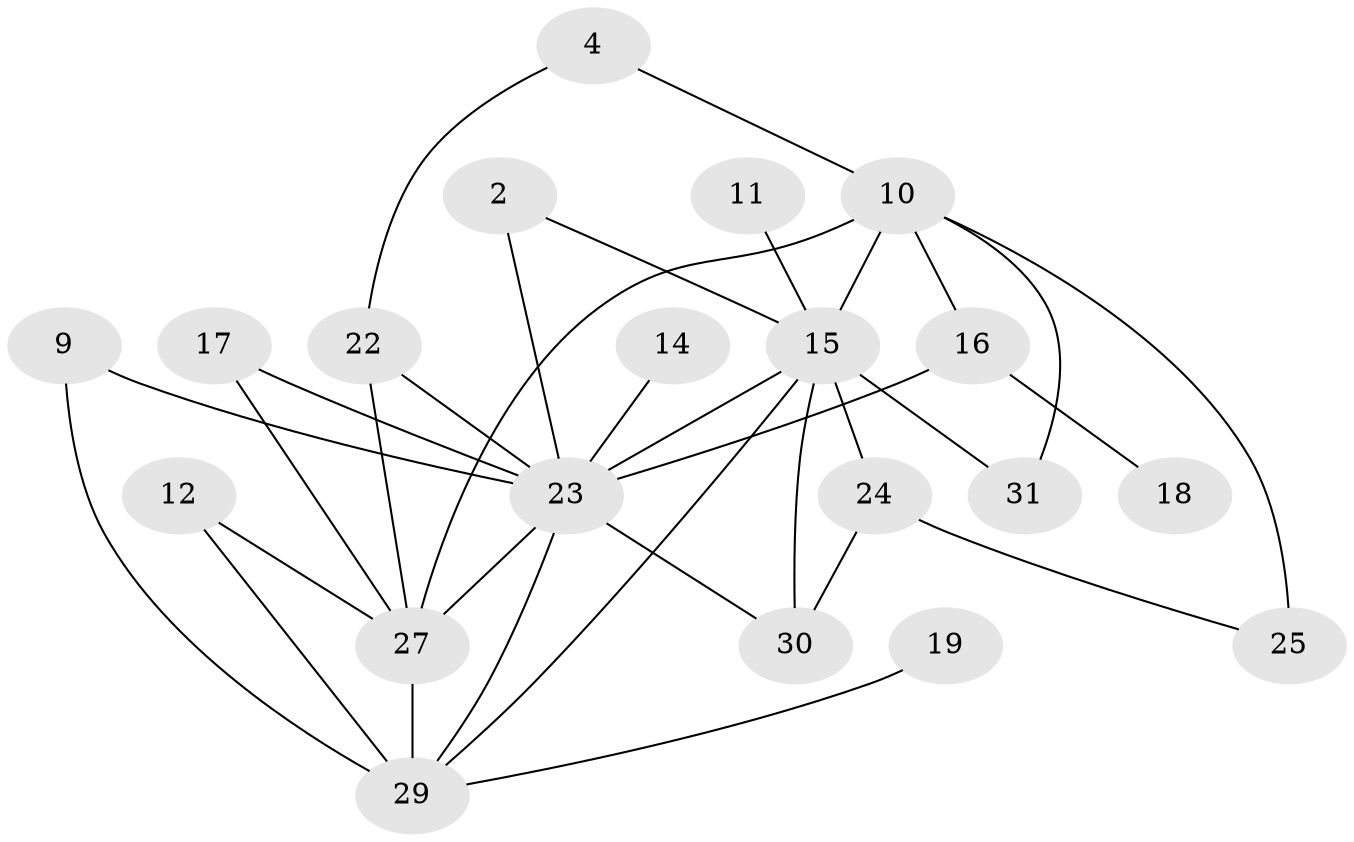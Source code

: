 // original degree distribution, {5: 0.02912621359223301, 7: 0.019417475728155338, 1: 0.2621359223300971, 3: 0.13592233009708737, 0: 0.0970873786407767, 6: 0.019417475728155338, 2: 0.30097087378640774, 4: 0.13592233009708737}
// Generated by graph-tools (version 1.1) at 2025/35/03/04/25 23:35:48]
// undirected, 20 vertices, 33 edges
graph export_dot {
  node [color=gray90,style=filled];
  2;
  4;
  9;
  10;
  11;
  12;
  14;
  15;
  16;
  17;
  18;
  19;
  22;
  23;
  24;
  25;
  27;
  29;
  30;
  31;
  2 -- 15 [weight=1.0];
  2 -- 23 [weight=1.0];
  4 -- 10 [weight=1.0];
  4 -- 22 [weight=1.0];
  9 -- 23 [weight=1.0];
  9 -- 29 [weight=1.0];
  10 -- 15 [weight=3.0];
  10 -- 16 [weight=1.0];
  10 -- 25 [weight=2.0];
  10 -- 27 [weight=1.0];
  10 -- 31 [weight=1.0];
  11 -- 15 [weight=1.0];
  12 -- 27 [weight=1.0];
  12 -- 29 [weight=2.0];
  14 -- 23 [weight=1.0];
  15 -- 23 [weight=2.0];
  15 -- 24 [weight=1.0];
  15 -- 29 [weight=1.0];
  15 -- 30 [weight=1.0];
  15 -- 31 [weight=1.0];
  16 -- 18 [weight=1.0];
  16 -- 23 [weight=1.0];
  17 -- 23 [weight=1.0];
  17 -- 27 [weight=1.0];
  19 -- 29 [weight=1.0];
  22 -- 23 [weight=1.0];
  22 -- 27 [weight=1.0];
  23 -- 27 [weight=2.0];
  23 -- 29 [weight=1.0];
  23 -- 30 [weight=1.0];
  24 -- 25 [weight=1.0];
  24 -- 30 [weight=1.0];
  27 -- 29 [weight=1.0];
}
